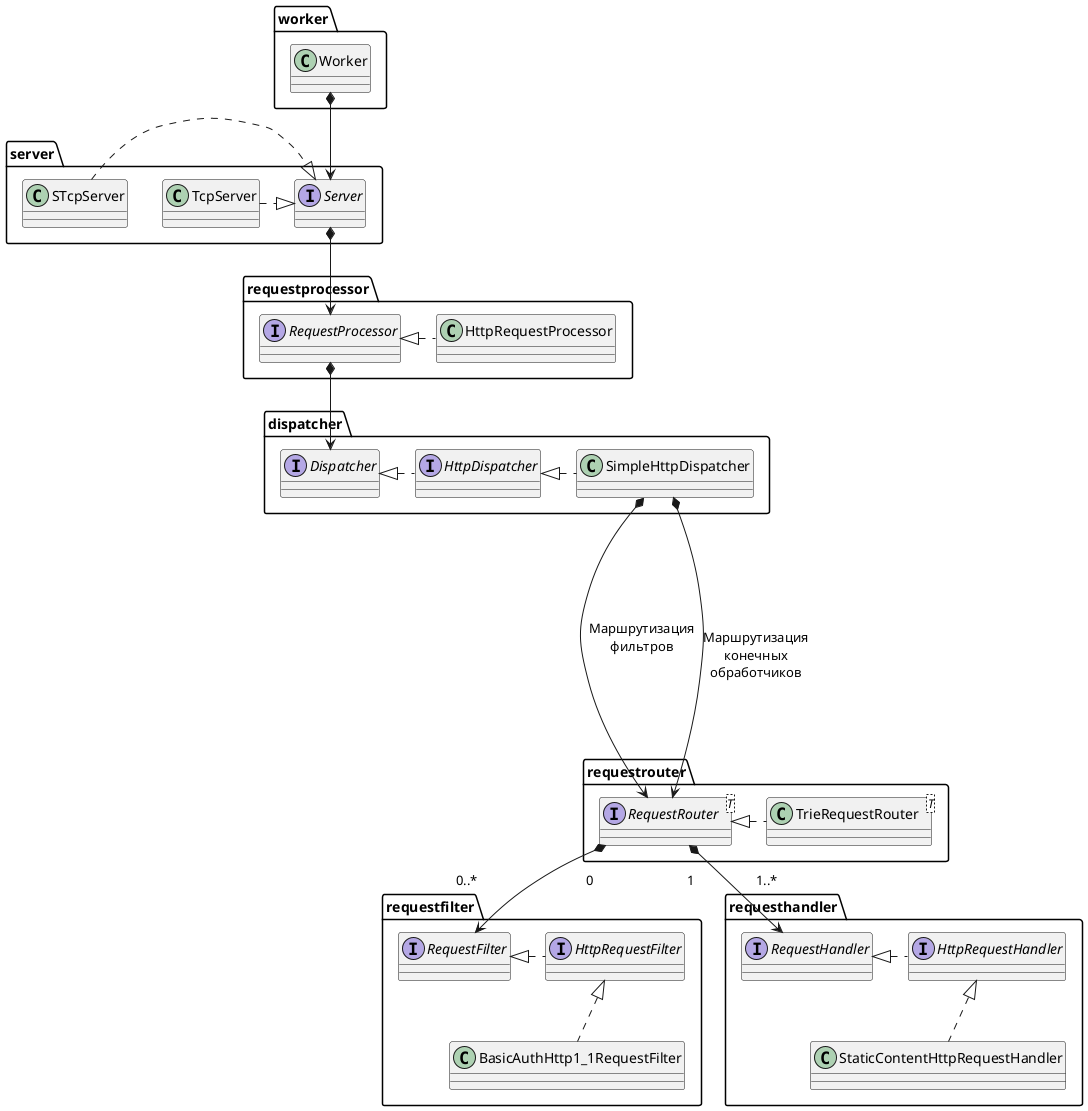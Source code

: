 @startuml
'https://plantuml.com/class-diagram
package "worker" {
    class Worker
}

package "server" {
    interface Server
    class TcpServer
    class STcpServer

    TcpServer .|> Server
    STcpServer .|> Server
}

package "requestprocessor" {
    interface RequestProcessor
    class HttpRequestProcessor

    RequestProcessor <|. HttpRequestProcessor
}

package "dispatcher" {
    interface Dispatcher
    interface HttpDispatcher
    class SimpleHttpDispatcher

    Dispatcher <|. HttpDispatcher
    HttpDispatcher <|. SimpleHttpDispatcher
}

package "requestrouter" {
    interface RequestRouter<T>
    class TrieRequestRouter<T>

    RequestRouter <|. TrieRequestRouter

    /'package "requestmatcher" {
        interface RequestMatcher
        interface HttpRequestMatcher
        class HttpRequestMatcherImpl

        RequestMatcher <|. HttpRequestMatcher
        HttpRequestMatcher <|. HttpRequestMatcherImpl
    }'/
}

package "requestfilter" {
    interface RequestFilter
    interface HttpRequestFilter
    class BasicAuthHttp1_1RequestFilter

    RequestFilter <|. HttpRequestFilter
    HttpRequestFilter <|.. BasicAuthHttp1_1RequestFilter
}

package "requesthandler" {
    interface RequestHandler
    interface HttpRequestHandler
    class StaticContentHttpRequestHandler

    RequestHandler <|. HttpRequestHandler
    HttpRequestHandler <|.. StaticContentHttpRequestHandler
}

'''''''''''''''''''''''''''''''''''
Worker *--> Server
Server *--> RequestProcessor
RequestProcessor *--> Dispatcher

SimpleHttpDispatcher *----> RequestRouter : Маршрутизация\nфильтров
SimpleHttpDispatcher *----> RequestRouter : \n\nМаршрутизация\nконечных\nобработчиков


RequestRouter "\n0" *-down-> "0..*\n\n" RequestFilter
RequestRouter "\n1" *-down-> "1..*\n\n" RequestHandler
@enduml